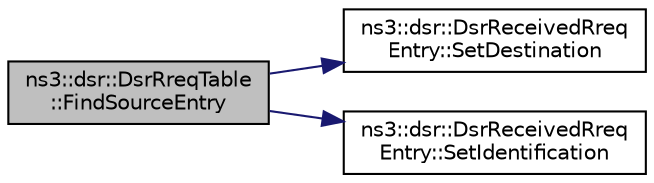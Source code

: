 digraph "ns3::dsr::DsrRreqTable::FindSourceEntry"
{
  edge [fontname="Helvetica",fontsize="10",labelfontname="Helvetica",labelfontsize="10"];
  node [fontname="Helvetica",fontsize="10",shape=record];
  rankdir="LR";
  Node1 [label="ns3::dsr::DsrRreqTable\l::FindSourceEntry",height=0.2,width=0.4,color="black", fillcolor="grey75", style="filled", fontcolor="black"];
  Node1 -> Node2 [color="midnightblue",fontsize="10",style="solid"];
  Node2 [label="ns3::dsr::DsrReceivedRreq\lEntry::SetDestination",height=0.2,width=0.4,color="black", fillcolor="white", style="filled",URL="$da/d77/classns3_1_1dsr_1_1DsrReceivedRreqEntry.html#a7948ec91c3e512bab24e63b80bb87da1"];
  Node1 -> Node3 [color="midnightblue",fontsize="10",style="solid"];
  Node3 [label="ns3::dsr::DsrReceivedRreq\lEntry::SetIdentification",height=0.2,width=0.4,color="black", fillcolor="white", style="filled",URL="$da/d77/classns3_1_1dsr_1_1DsrReceivedRreqEntry.html#a214aec23dc93831d1feecfebd669936c"];
}
